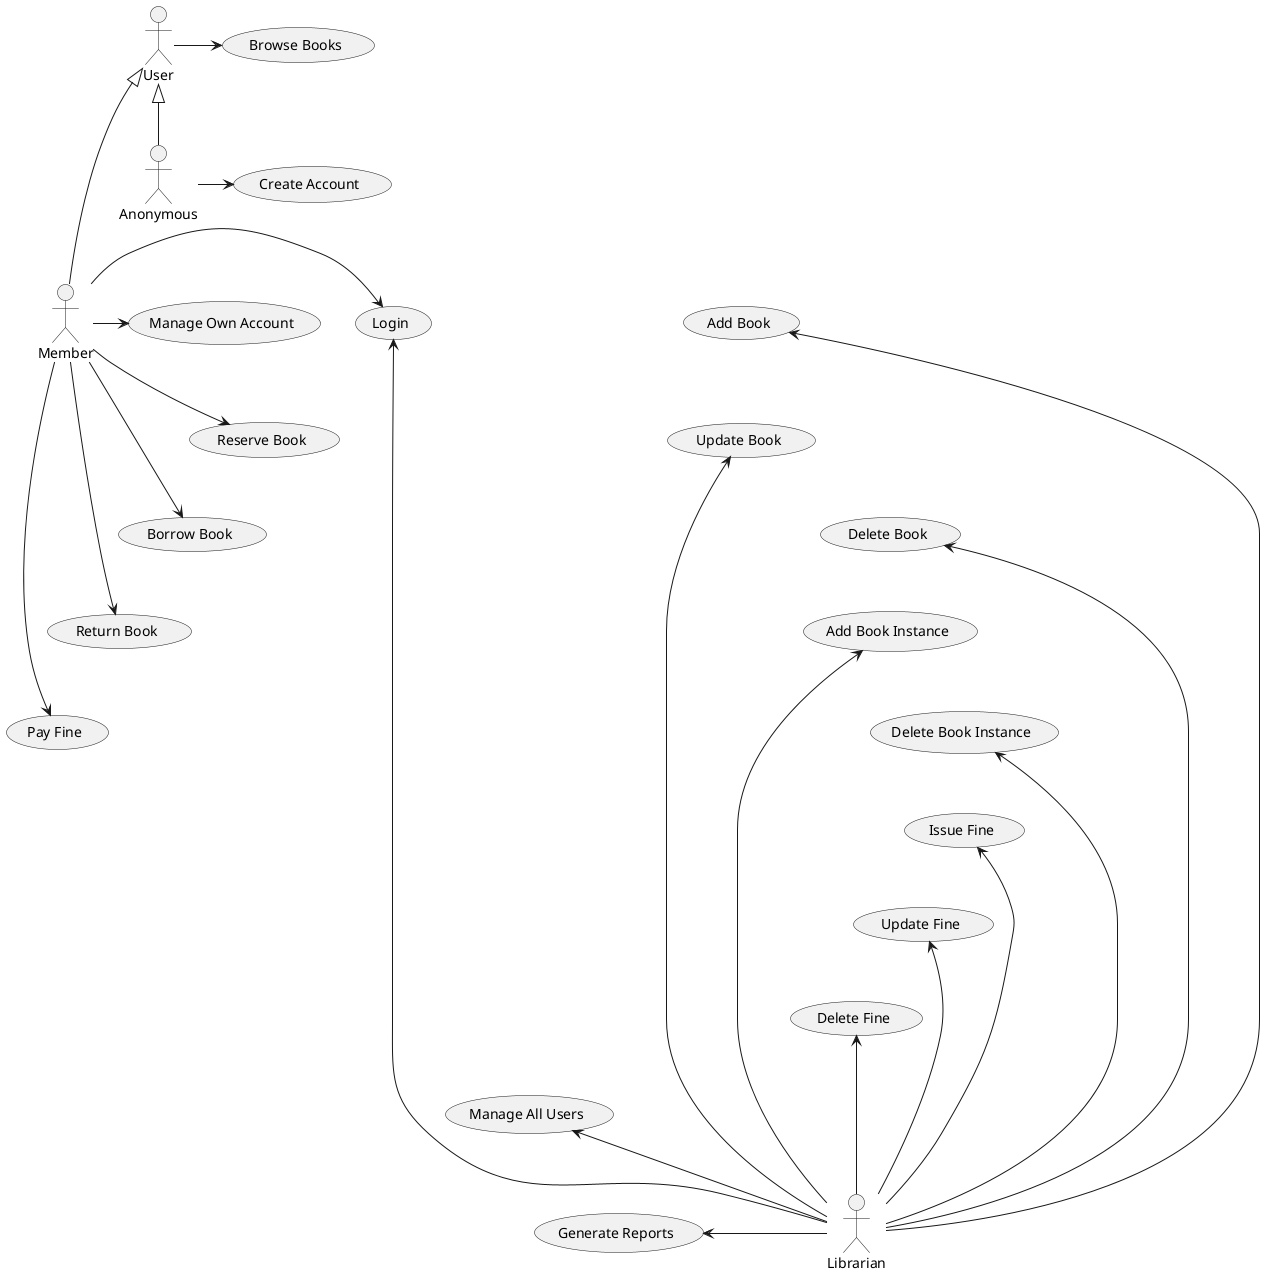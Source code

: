 @startuml

'skinparam Linetype ortho


' Actors

:Librarian:
:Member:
:Anonymous:
:User:

User <|-d- Member
User <|-d- Anonymous
Member -[hidden]l-> Anonymous


' UseCases

(Add Book) <-r- Librarian
(Update Book) <-r- Librarian
(Delete Book) <-r- Librarian
(Add Book Instance) <-r- Librarian
(Delete Book Instance) <-r- Librarian

(Issue Fine) <-r- Librarian
(Update Fine) <-r- Librarian
(Delete Fine) <-r- Librarian

(Manage All Users) <-r- Librarian
(Generate Reports) <-r- Librarian


(Login) <-r- Librarian
(Login) <-l- Member
(Manage Own Account) <-l- Member
(Create Account) <-l- Anonymous

(Browse Books) <-l- User
(Reserve Book) <-l- Member
(Borrow Book) <-l- Member
(Return Book) <-l- Member
(Pay Fine) <-l- Member


(Add Book) -[hidden]d-> (Update Book)
(Update Book) -[hidden]d-> (Delete Book)
(Delete Book) -[hidden]d-> (Add Book Instance)
(Add Book Instance) -[hidden]d-> (Delete Book Instance)
(Delete Book Instance) -[hidden]d-> (Issue Fine)
(Issue Fine) -[hidden]d-> (Update Fine)
(Update Fine) -[hidden]d-> (Delete Fine)
(Delete Fine) -[hidden]d-> (Manage All Users)
(Manage All Users) -[hidden]d-> (Generate Reports)

(Browse Books) -[hidden]d-> (Create Account)
(Create Account) -[hidden]d-> (Login)
(Login) -[hidden]d-> (Reserve Book)
(Reserve Book) -[hidden]d-> (Borrow Book)
(Borrow Book) -[hidden]d-> (Return Book)
(Return Book) -[hidden]d-> (Pay Fine)

(Add Book) -[hidden]l-> (Login)


@enduml
